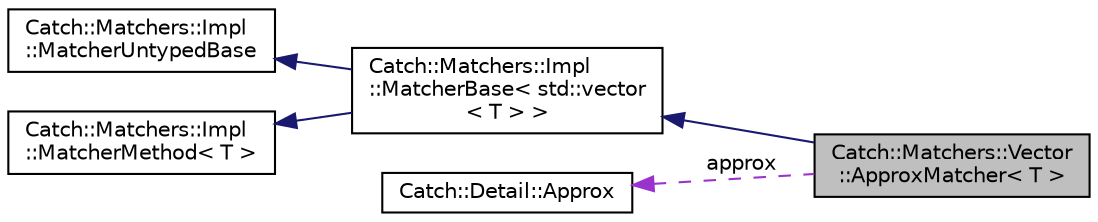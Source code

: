 digraph "Catch::Matchers::Vector::ApproxMatcher&lt; T &gt;"
{
  edge [fontname="Helvetica",fontsize="10",labelfontname="Helvetica",labelfontsize="10"];
  node [fontname="Helvetica",fontsize="10",shape=record];
  rankdir="LR";
  Node4 [label="Catch::Matchers::Vector\l::ApproxMatcher\< T \>",height=0.2,width=0.4,color="black", fillcolor="grey75", style="filled", fontcolor="black"];
  Node5 -> Node4 [dir="back",color="midnightblue",fontsize="10",style="solid",fontname="Helvetica"];
  Node5 [label="Catch::Matchers::Impl\l::MatcherBase\< std::vector\l\< T \> \>",height=0.2,width=0.4,color="black", fillcolor="white", style="filled",URL="$structCatch_1_1Matchers_1_1Impl_1_1MatcherBase.html"];
  Node6 -> Node5 [dir="back",color="midnightblue",fontsize="10",style="solid",fontname="Helvetica"];
  Node6 [label="Catch::Matchers::Impl\l::MatcherUntypedBase",height=0.2,width=0.4,color="black", fillcolor="white", style="filled",URL="$classCatch_1_1Matchers_1_1Impl_1_1MatcherUntypedBase.html"];
  Node7 -> Node5 [dir="back",color="midnightblue",fontsize="10",style="solid",fontname="Helvetica"];
  Node7 [label="Catch::Matchers::Impl\l::MatcherMethod\< T \>",height=0.2,width=0.4,color="black", fillcolor="white", style="filled",URL="$structCatch_1_1Matchers_1_1Impl_1_1MatcherMethod.html"];
  Node8 -> Node4 [dir="back",color="darkorchid3",fontsize="10",style="dashed",label=" approx" ,fontname="Helvetica"];
  Node8 [label="Catch::Detail::Approx",height=0.2,width=0.4,color="black", fillcolor="white", style="filled",URL="$classCatch_1_1Detail_1_1Approx.html"];
}
